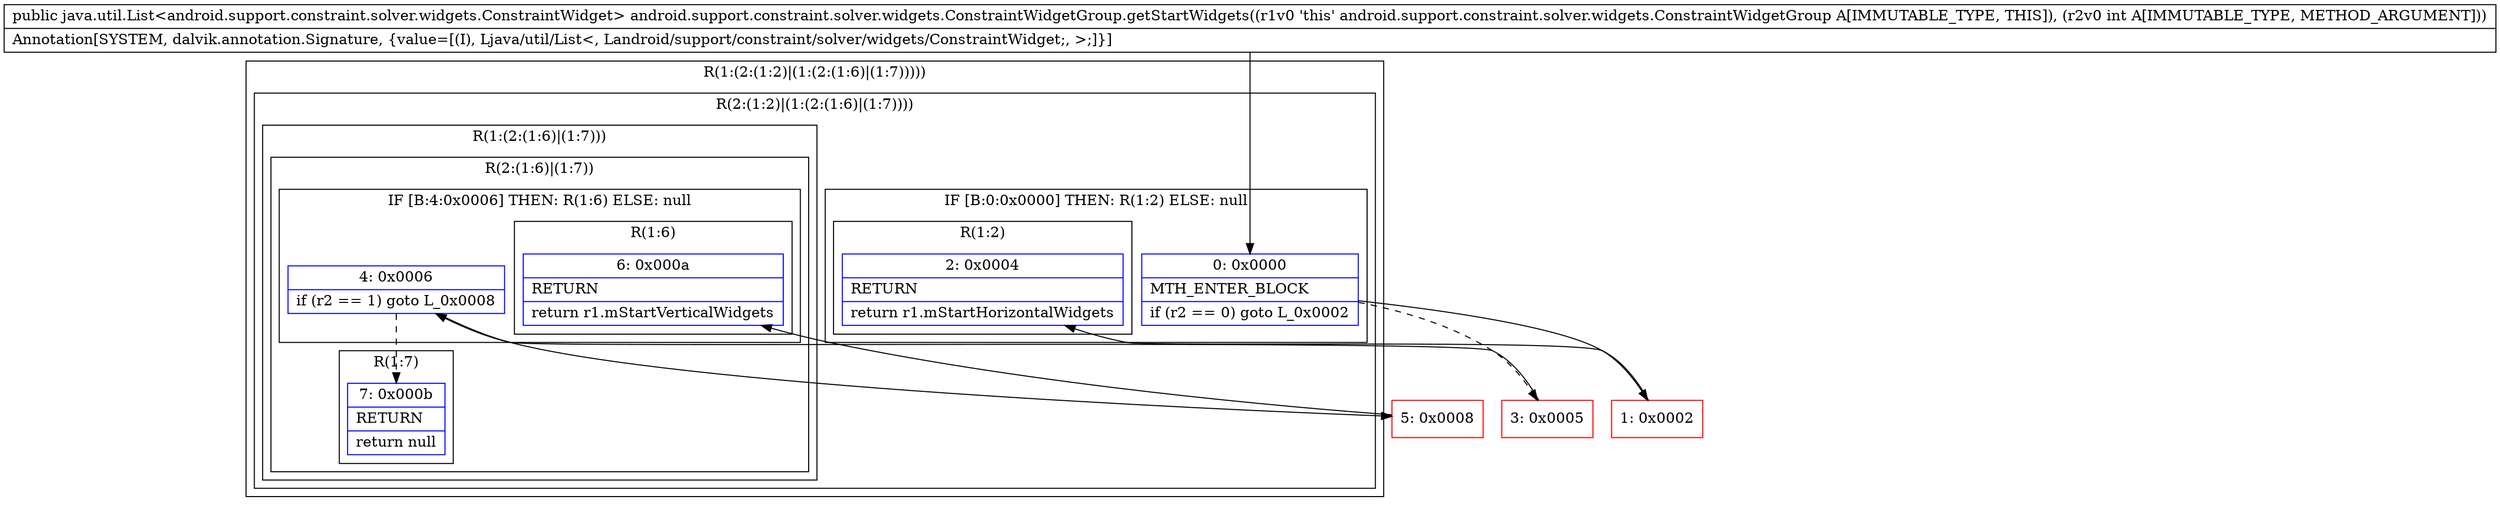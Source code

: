 digraph "CFG forandroid.support.constraint.solver.widgets.ConstraintWidgetGroup.getStartWidgets(I)Ljava\/util\/List;" {
subgraph cluster_Region_1952664400 {
label = "R(1:(2:(1:2)|(1:(2:(1:6)|(1:7)))))";
node [shape=record,color=blue];
subgraph cluster_Region_1354794834 {
label = "R(2:(1:2)|(1:(2:(1:6)|(1:7))))";
node [shape=record,color=blue];
subgraph cluster_IfRegion_1651459162 {
label = "IF [B:0:0x0000] THEN: R(1:2) ELSE: null";
node [shape=record,color=blue];
Node_0 [shape=record,label="{0\:\ 0x0000|MTH_ENTER_BLOCK\l|if (r2 == 0) goto L_0x0002\l}"];
subgraph cluster_Region_1624373327 {
label = "R(1:2)";
node [shape=record,color=blue];
Node_2 [shape=record,label="{2\:\ 0x0004|RETURN\l|return r1.mStartHorizontalWidgets\l}"];
}
}
subgraph cluster_Region_235275982 {
label = "R(1:(2:(1:6)|(1:7)))";
node [shape=record,color=blue];
subgraph cluster_Region_1512634955 {
label = "R(2:(1:6)|(1:7))";
node [shape=record,color=blue];
subgraph cluster_IfRegion_1115498688 {
label = "IF [B:4:0x0006] THEN: R(1:6) ELSE: null";
node [shape=record,color=blue];
Node_4 [shape=record,label="{4\:\ 0x0006|if (r2 == 1) goto L_0x0008\l}"];
subgraph cluster_Region_763474752 {
label = "R(1:6)";
node [shape=record,color=blue];
Node_6 [shape=record,label="{6\:\ 0x000a|RETURN\l|return r1.mStartVerticalWidgets\l}"];
}
}
subgraph cluster_Region_319807560 {
label = "R(1:7)";
node [shape=record,color=blue];
Node_7 [shape=record,label="{7\:\ 0x000b|RETURN\l|return null\l}"];
}
}
}
}
}
Node_1 [shape=record,color=red,label="{1\:\ 0x0002}"];
Node_3 [shape=record,color=red,label="{3\:\ 0x0005}"];
Node_5 [shape=record,color=red,label="{5\:\ 0x0008}"];
MethodNode[shape=record,label="{public java.util.List\<android.support.constraint.solver.widgets.ConstraintWidget\> android.support.constraint.solver.widgets.ConstraintWidgetGroup.getStartWidgets((r1v0 'this' android.support.constraint.solver.widgets.ConstraintWidgetGroup A[IMMUTABLE_TYPE, THIS]), (r2v0 int A[IMMUTABLE_TYPE, METHOD_ARGUMENT]))  | Annotation[SYSTEM, dalvik.annotation.Signature, \{value=[(I), Ljava\/util\/List\<, Landroid\/support\/constraint\/solver\/widgets\/ConstraintWidget;, \>;]\}]\l}"];
MethodNode -> Node_0;
Node_0 -> Node_1;
Node_0 -> Node_3[style=dashed];
Node_4 -> Node_5;
Node_4 -> Node_7[style=dashed];
Node_1 -> Node_2;
Node_3 -> Node_4;
Node_5 -> Node_6;
}

